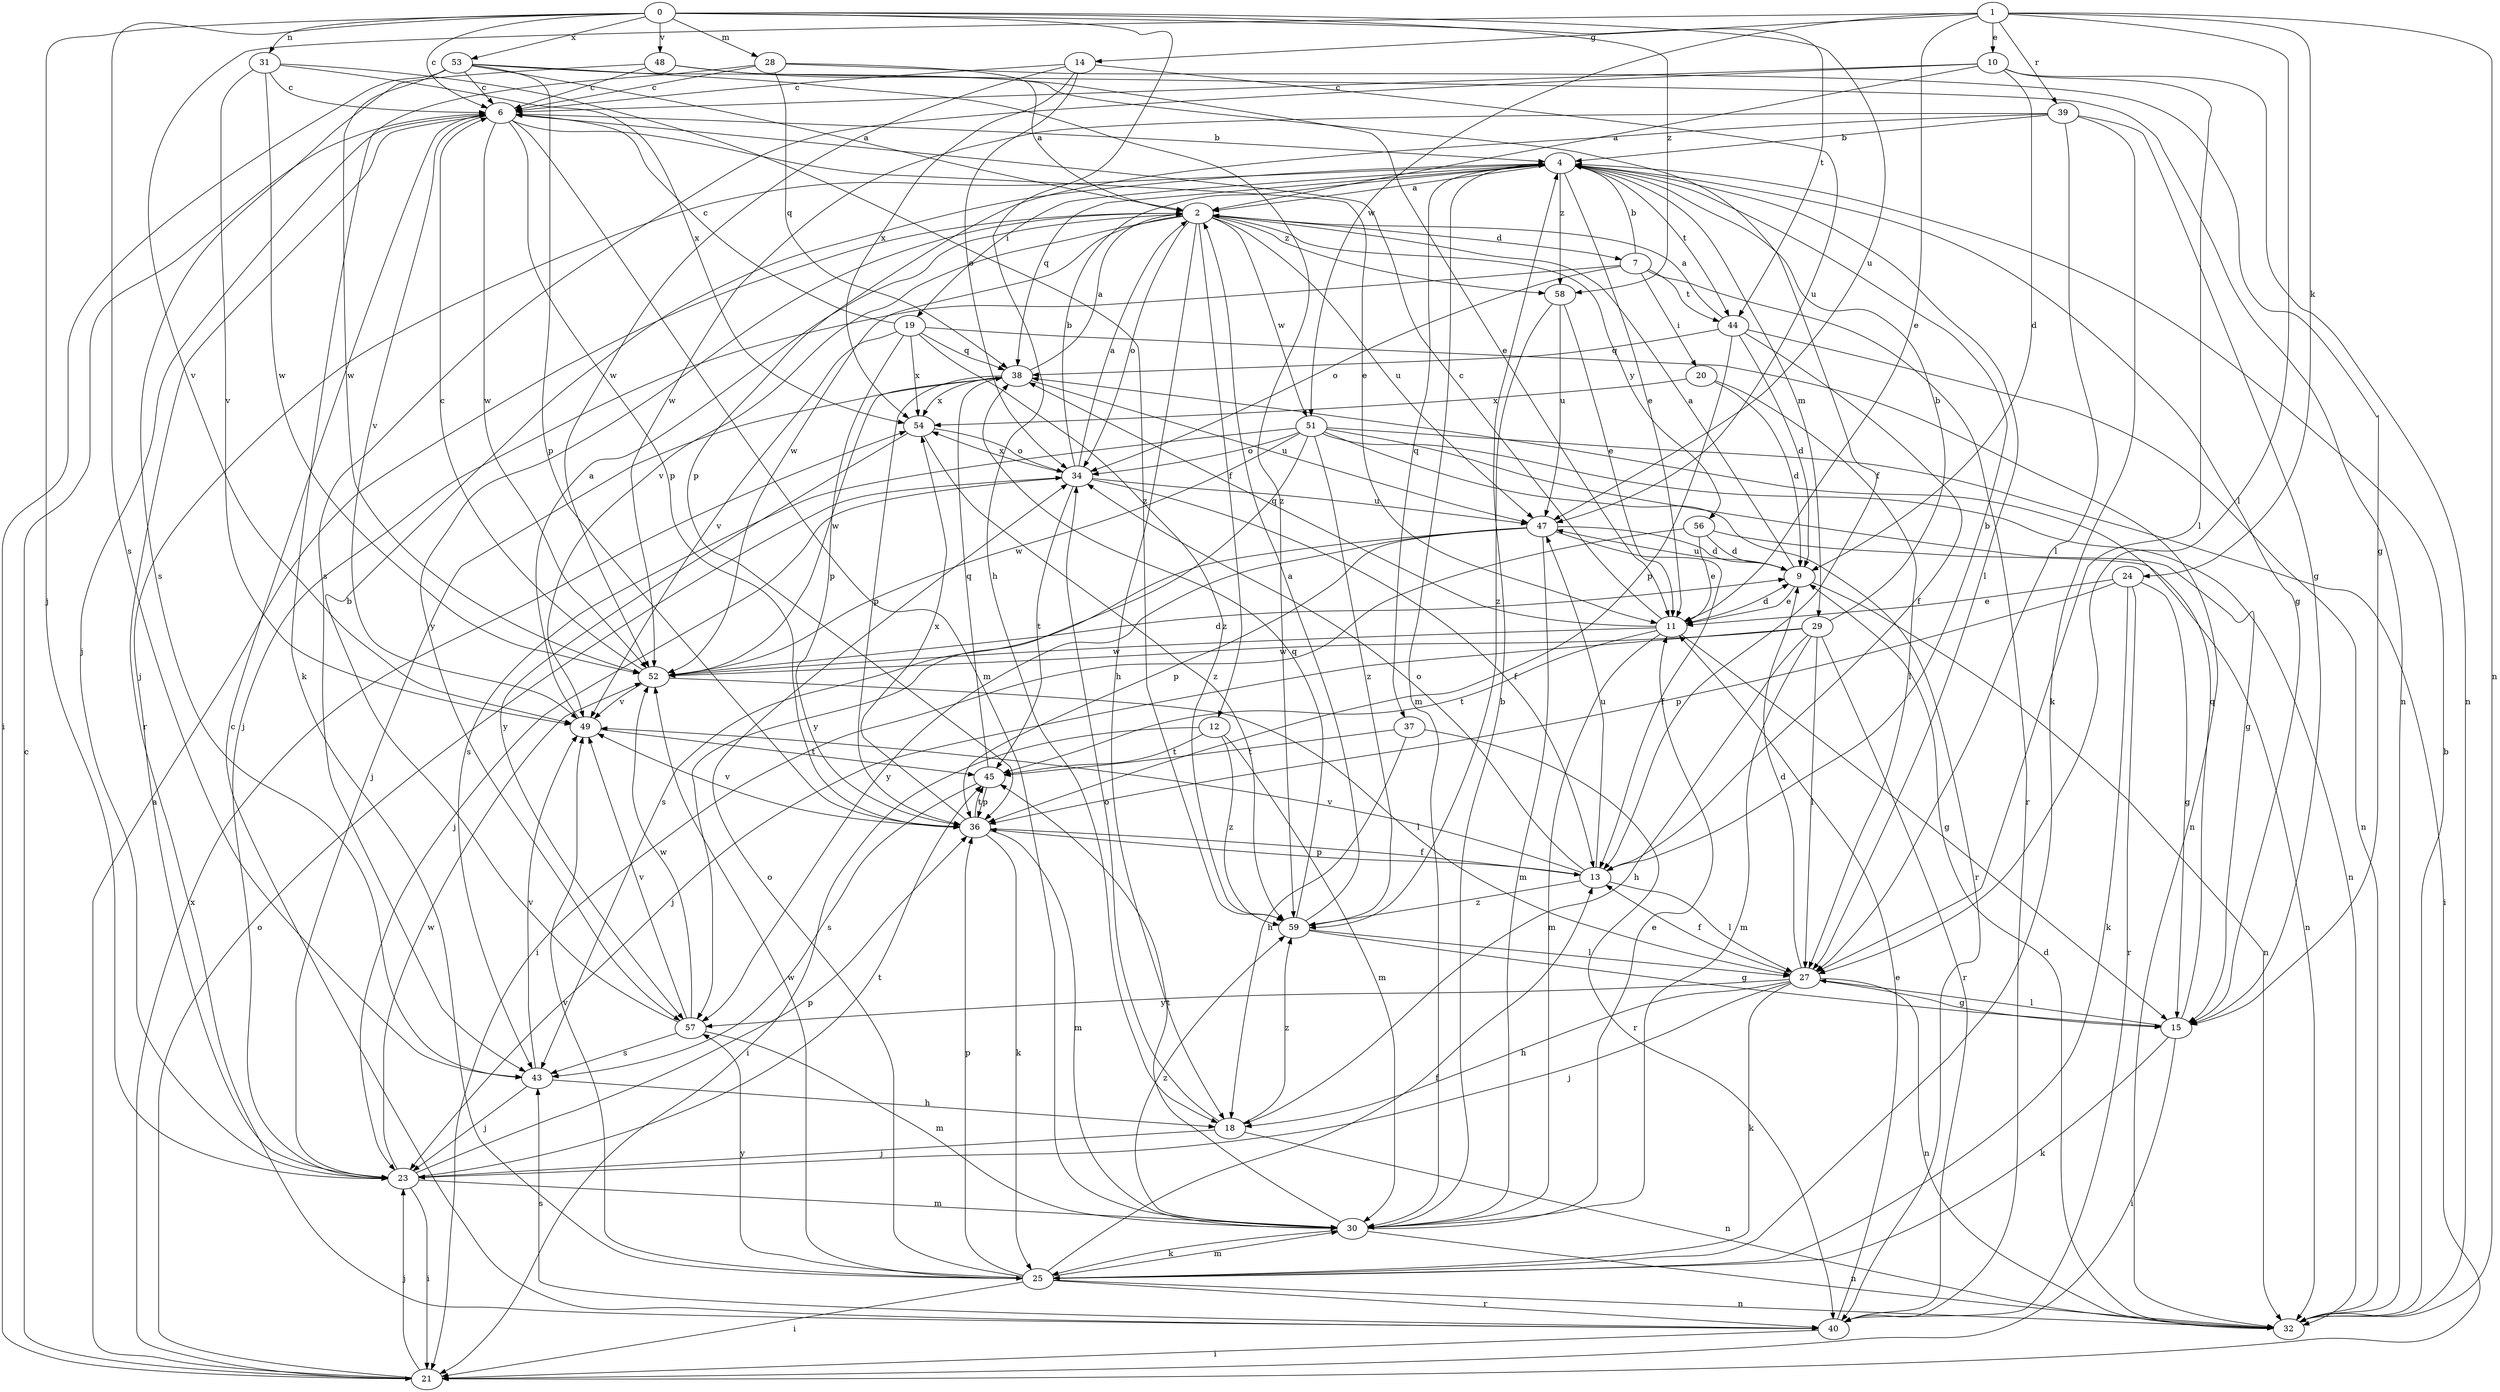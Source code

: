 strict digraph  {
0;
1;
2;
4;
6;
7;
9;
10;
11;
12;
13;
14;
15;
18;
19;
20;
21;
23;
24;
25;
27;
28;
29;
30;
31;
32;
34;
36;
37;
38;
39;
40;
43;
44;
45;
47;
48;
49;
51;
52;
53;
54;
56;
57;
58;
59;
0 -> 6  [label=c];
0 -> 18  [label=h];
0 -> 23  [label=j];
0 -> 28  [label=m];
0 -> 31  [label=n];
0 -> 43  [label=s];
0 -> 44  [label=t];
0 -> 47  [label=u];
0 -> 48  [label=v];
0 -> 53  [label=x];
0 -> 58  [label=z];
1 -> 10  [label=e];
1 -> 11  [label=e];
1 -> 14  [label=g];
1 -> 24  [label=k];
1 -> 27  [label=l];
1 -> 32  [label=n];
1 -> 39  [label=r];
1 -> 49  [label=v];
1 -> 51  [label=w];
2 -> 7  [label=d];
2 -> 12  [label=f];
2 -> 18  [label=h];
2 -> 34  [label=o];
2 -> 47  [label=u];
2 -> 49  [label=v];
2 -> 51  [label=w];
2 -> 52  [label=w];
2 -> 56  [label=y];
2 -> 57  [label=y];
2 -> 58  [label=z];
4 -> 2  [label=a];
4 -> 11  [label=e];
4 -> 15  [label=g];
4 -> 19  [label=i];
4 -> 23  [label=j];
4 -> 27  [label=l];
4 -> 29  [label=m];
4 -> 30  [label=m];
4 -> 37  [label=q];
4 -> 38  [label=q];
4 -> 44  [label=t];
4 -> 58  [label=z];
6 -> 4  [label=b];
6 -> 11  [label=e];
6 -> 23  [label=j];
6 -> 30  [label=m];
6 -> 36  [label=p];
6 -> 40  [label=r];
6 -> 49  [label=v];
6 -> 52  [label=w];
7 -> 4  [label=b];
7 -> 20  [label=i];
7 -> 23  [label=j];
7 -> 34  [label=o];
7 -> 40  [label=r];
7 -> 44  [label=t];
9 -> 2  [label=a];
9 -> 11  [label=e];
9 -> 32  [label=n];
9 -> 47  [label=u];
10 -> 2  [label=a];
10 -> 6  [label=c];
10 -> 9  [label=d];
10 -> 27  [label=l];
10 -> 32  [label=n];
10 -> 43  [label=s];
11 -> 6  [label=c];
11 -> 9  [label=d];
11 -> 15  [label=g];
11 -> 30  [label=m];
11 -> 38  [label=q];
11 -> 45  [label=t];
11 -> 52  [label=w];
12 -> 21  [label=i];
12 -> 30  [label=m];
12 -> 45  [label=t];
12 -> 59  [label=z];
13 -> 4  [label=b];
13 -> 27  [label=l];
13 -> 34  [label=o];
13 -> 36  [label=p];
13 -> 47  [label=u];
13 -> 49  [label=v];
13 -> 59  [label=z];
14 -> 6  [label=c];
14 -> 34  [label=o];
14 -> 47  [label=u];
14 -> 52  [label=w];
14 -> 54  [label=x];
15 -> 21  [label=i];
15 -> 25  [label=k];
15 -> 27  [label=l];
15 -> 38  [label=q];
18 -> 23  [label=j];
18 -> 32  [label=n];
18 -> 34  [label=o];
18 -> 59  [label=z];
19 -> 6  [label=c];
19 -> 32  [label=n];
19 -> 36  [label=p];
19 -> 38  [label=q];
19 -> 49  [label=v];
19 -> 54  [label=x];
19 -> 59  [label=z];
20 -> 9  [label=d];
20 -> 27  [label=l];
20 -> 54  [label=x];
21 -> 2  [label=a];
21 -> 6  [label=c];
21 -> 23  [label=j];
21 -> 34  [label=o];
21 -> 54  [label=x];
23 -> 21  [label=i];
23 -> 30  [label=m];
23 -> 36  [label=p];
23 -> 45  [label=t];
23 -> 52  [label=w];
24 -> 11  [label=e];
24 -> 15  [label=g];
24 -> 25  [label=k];
24 -> 36  [label=p];
24 -> 40  [label=r];
25 -> 13  [label=f];
25 -> 21  [label=i];
25 -> 30  [label=m];
25 -> 32  [label=n];
25 -> 34  [label=o];
25 -> 36  [label=p];
25 -> 40  [label=r];
25 -> 49  [label=v];
25 -> 52  [label=w];
25 -> 57  [label=y];
27 -> 9  [label=d];
27 -> 13  [label=f];
27 -> 15  [label=g];
27 -> 18  [label=h];
27 -> 23  [label=j];
27 -> 25  [label=k];
27 -> 32  [label=n];
27 -> 57  [label=y];
28 -> 2  [label=a];
28 -> 6  [label=c];
28 -> 15  [label=g];
28 -> 25  [label=k];
28 -> 38  [label=q];
29 -> 4  [label=b];
29 -> 18  [label=h];
29 -> 23  [label=j];
29 -> 27  [label=l];
29 -> 30  [label=m];
29 -> 40  [label=r];
29 -> 52  [label=w];
30 -> 4  [label=b];
30 -> 11  [label=e];
30 -> 25  [label=k];
30 -> 32  [label=n];
30 -> 45  [label=t];
30 -> 59  [label=z];
31 -> 6  [label=c];
31 -> 49  [label=v];
31 -> 52  [label=w];
31 -> 54  [label=x];
31 -> 59  [label=z];
32 -> 4  [label=b];
32 -> 9  [label=d];
34 -> 2  [label=a];
34 -> 4  [label=b];
34 -> 13  [label=f];
34 -> 23  [label=j];
34 -> 45  [label=t];
34 -> 47  [label=u];
34 -> 54  [label=x];
36 -> 13  [label=f];
36 -> 25  [label=k];
36 -> 30  [label=m];
36 -> 45  [label=t];
36 -> 49  [label=v];
36 -> 54  [label=x];
37 -> 18  [label=h];
37 -> 40  [label=r];
37 -> 45  [label=t];
38 -> 2  [label=a];
38 -> 23  [label=j];
38 -> 36  [label=p];
38 -> 47  [label=u];
38 -> 52  [label=w];
38 -> 54  [label=x];
39 -> 4  [label=b];
39 -> 15  [label=g];
39 -> 25  [label=k];
39 -> 27  [label=l];
39 -> 36  [label=p];
39 -> 52  [label=w];
40 -> 6  [label=c];
40 -> 11  [label=e];
40 -> 21  [label=i];
40 -> 43  [label=s];
43 -> 18  [label=h];
43 -> 23  [label=j];
43 -> 49  [label=v];
44 -> 2  [label=a];
44 -> 9  [label=d];
44 -> 13  [label=f];
44 -> 32  [label=n];
44 -> 36  [label=p];
44 -> 38  [label=q];
45 -> 36  [label=p];
45 -> 38  [label=q];
45 -> 43  [label=s];
47 -> 9  [label=d];
47 -> 13  [label=f];
47 -> 30  [label=m];
47 -> 36  [label=p];
47 -> 43  [label=s];
47 -> 57  [label=y];
48 -> 6  [label=c];
48 -> 11  [label=e];
48 -> 32  [label=n];
48 -> 43  [label=s];
49 -> 2  [label=a];
49 -> 45  [label=t];
51 -> 15  [label=g];
51 -> 21  [label=i];
51 -> 32  [label=n];
51 -> 34  [label=o];
51 -> 40  [label=r];
51 -> 43  [label=s];
51 -> 52  [label=w];
51 -> 57  [label=y];
51 -> 59  [label=z];
52 -> 6  [label=c];
52 -> 9  [label=d];
52 -> 27  [label=l];
52 -> 49  [label=v];
53 -> 2  [label=a];
53 -> 6  [label=c];
53 -> 13  [label=f];
53 -> 21  [label=i];
53 -> 36  [label=p];
53 -> 52  [label=w];
53 -> 59  [label=z];
54 -> 34  [label=o];
54 -> 57  [label=y];
54 -> 59  [label=z];
56 -> 9  [label=d];
56 -> 11  [label=e];
56 -> 21  [label=i];
56 -> 32  [label=n];
57 -> 4  [label=b];
57 -> 30  [label=m];
57 -> 43  [label=s];
57 -> 49  [label=v];
57 -> 52  [label=w];
58 -> 11  [label=e];
58 -> 47  [label=u];
58 -> 59  [label=z];
59 -> 2  [label=a];
59 -> 15  [label=g];
59 -> 27  [label=l];
59 -> 38  [label=q];
}
